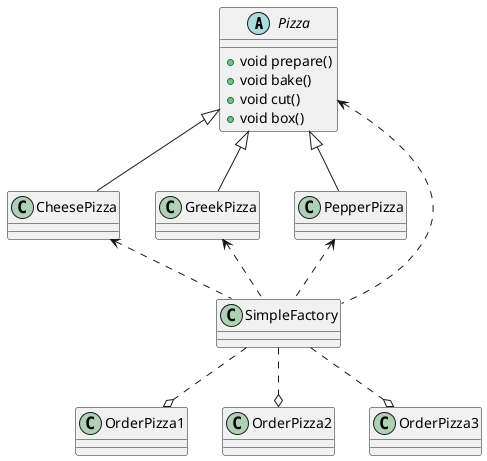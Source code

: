 @startuml

abstract class Pizza{
    + void prepare()
    + void bake()
    + void cut()
    + void box()
}

class CheesePizza
class GreekPizza
class PepperPizza

class OrderPizza1
class OrderPizza2
class OrderPizza3

class SimpleFactory

Pizza <|-- CheesePizza
Pizza <|-- GreekPizza
Pizza <|-- PepperPizza

Pizza <.. SimpleFactory
CheesePizza <.. SimpleFactory
GreekPizza <.. SimpleFactory
PepperPizza <.. SimpleFactory

SimpleFactory ..o OrderPizza1
SimpleFactory ..o OrderPizza2
SimpleFactory ..o OrderPizza3


@enduml